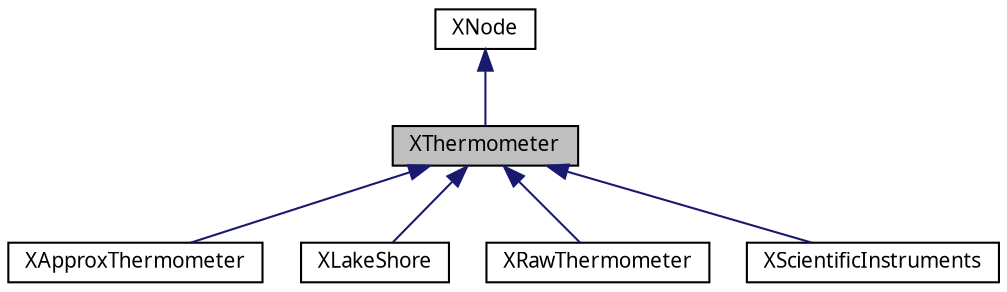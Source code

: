 digraph G
{
  edge [fontname="FreeSans.ttf",fontsize=10,labelfontname="FreeSans.ttf",labelfontsize=10];
  node [fontname="FreeSans.ttf",fontsize=10,shape=record];
  Node1 [label="XThermometer",height=0.2,width=0.4,color="black", fillcolor="grey75", style="filled" fontcolor="black"];
  Node2 -> Node1 [dir=back,color="midnightblue",fontsize=10,style="solid",fontname="FreeSans.ttf"];
  Node2 [label="XNode",height=0.2,width=0.4,color="black", fillcolor="white", style="filled",URL="$class_x_node.html"];
  Node1 -> Node3 [dir=back,color="midnightblue",fontsize=10,style="solid",fontname="FreeSans.ttf"];
  Node3 [label="XApproxThermometer",height=0.2,width=0.4,color="black", fillcolor="white", style="filled",URL="$class_x_approx_thermometer.html"];
  Node1 -> Node4 [dir=back,color="midnightblue",fontsize=10,style="solid",fontname="FreeSans.ttf"];
  Node4 [label="XLakeShore",height=0.2,width=0.4,color="black", fillcolor="white", style="filled",URL="$class_x_lake_shore.html"];
  Node1 -> Node5 [dir=back,color="midnightblue",fontsize=10,style="solid",fontname="FreeSans.ttf"];
  Node5 [label="XRawThermometer",height=0.2,width=0.4,color="black", fillcolor="white", style="filled",URL="$class_x_raw_thermometer.html"];
  Node1 -> Node6 [dir=back,color="midnightblue",fontsize=10,style="solid",fontname="FreeSans.ttf"];
  Node6 [label="XScientificInstruments",height=0.2,width=0.4,color="black", fillcolor="white", style="filled",URL="$class_x_scientific_instruments.html"];
}
